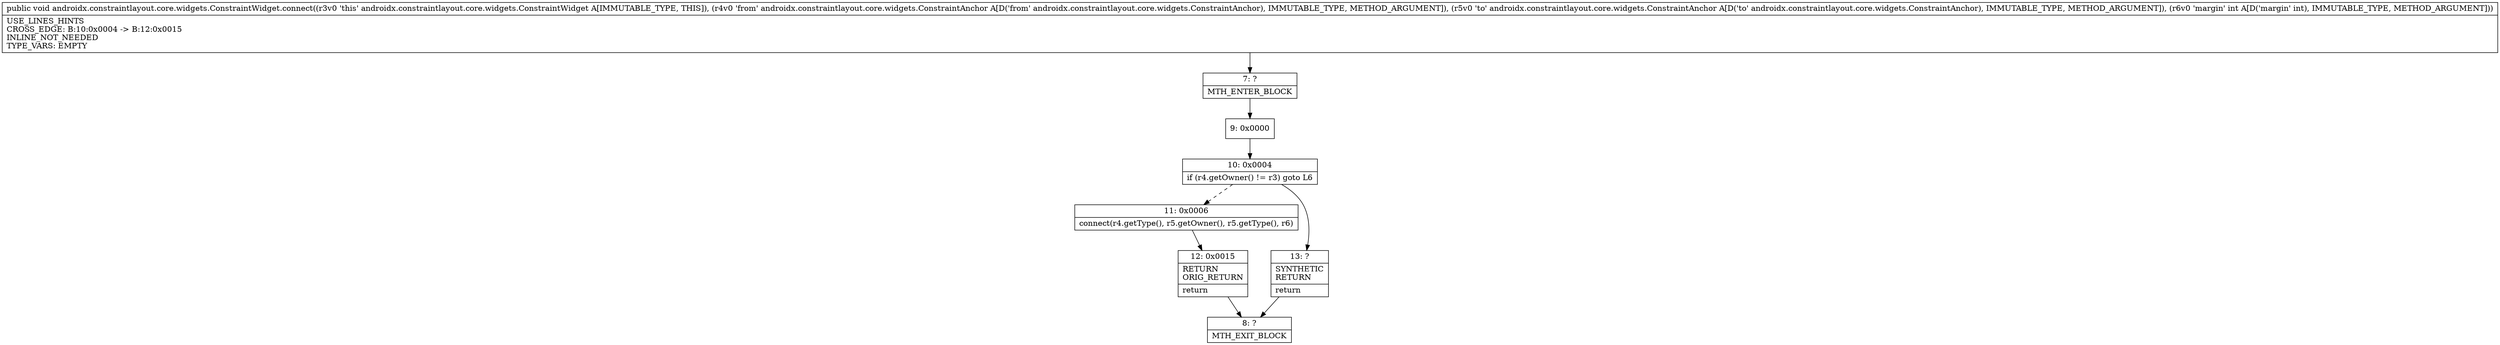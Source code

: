 digraph "CFG forandroidx.constraintlayout.core.widgets.ConstraintWidget.connect(Landroidx\/constraintlayout\/core\/widgets\/ConstraintAnchor;Landroidx\/constraintlayout\/core\/widgets\/ConstraintAnchor;I)V" {
Node_7 [shape=record,label="{7\:\ ?|MTH_ENTER_BLOCK\l}"];
Node_9 [shape=record,label="{9\:\ 0x0000}"];
Node_10 [shape=record,label="{10\:\ 0x0004|if (r4.getOwner() != r3) goto L6\l}"];
Node_11 [shape=record,label="{11\:\ 0x0006|connect(r4.getType(), r5.getOwner(), r5.getType(), r6)\l}"];
Node_12 [shape=record,label="{12\:\ 0x0015|RETURN\lORIG_RETURN\l|return\l}"];
Node_8 [shape=record,label="{8\:\ ?|MTH_EXIT_BLOCK\l}"];
Node_13 [shape=record,label="{13\:\ ?|SYNTHETIC\lRETURN\l|return\l}"];
MethodNode[shape=record,label="{public void androidx.constraintlayout.core.widgets.ConstraintWidget.connect((r3v0 'this' androidx.constraintlayout.core.widgets.ConstraintWidget A[IMMUTABLE_TYPE, THIS]), (r4v0 'from' androidx.constraintlayout.core.widgets.ConstraintAnchor A[D('from' androidx.constraintlayout.core.widgets.ConstraintAnchor), IMMUTABLE_TYPE, METHOD_ARGUMENT]), (r5v0 'to' androidx.constraintlayout.core.widgets.ConstraintAnchor A[D('to' androidx.constraintlayout.core.widgets.ConstraintAnchor), IMMUTABLE_TYPE, METHOD_ARGUMENT]), (r6v0 'margin' int A[D('margin' int), IMMUTABLE_TYPE, METHOD_ARGUMENT]))  | USE_LINES_HINTS\lCROSS_EDGE: B:10:0x0004 \-\> B:12:0x0015\lINLINE_NOT_NEEDED\lTYPE_VARS: EMPTY\l}"];
MethodNode -> Node_7;Node_7 -> Node_9;
Node_9 -> Node_10;
Node_10 -> Node_11[style=dashed];
Node_10 -> Node_13;
Node_11 -> Node_12;
Node_12 -> Node_8;
Node_13 -> Node_8;
}

